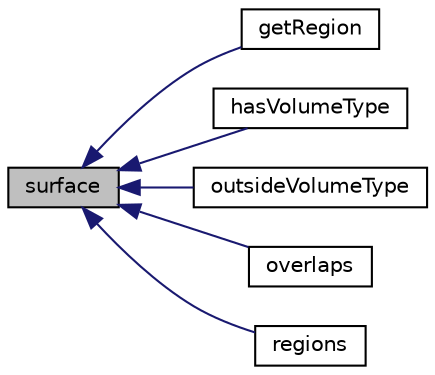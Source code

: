 digraph "surface"
{
  bgcolor="transparent";
  edge [fontname="Helvetica",fontsize="10",labelfontname="Helvetica",labelfontsize="10"];
  node [fontname="Helvetica",fontsize="10",shape=record];
  rankdir="LR";
  Node1 [label="surface",height=0.2,width=0.4,color="black", fillcolor="grey75", style="filled" fontcolor="black"];
  Node1 -> Node2 [dir="back",color="midnightblue",fontsize="10",style="solid",fontname="Helvetica"];
  Node2 [label="getRegion",height=0.2,width=0.4,color="black",URL="$classFoam_1_1searchableSurfaceWithGaps.html#a9645f9c1f7ef56e6aac8c9238734a10f",tooltip="From a set of points and indices get the region. "];
  Node1 -> Node3 [dir="back",color="midnightblue",fontsize="10",style="solid",fontname="Helvetica"];
  Node3 [label="hasVolumeType",height=0.2,width=0.4,color="black",URL="$classFoam_1_1searchableSurfaceWithGaps.html#a798673b46d1d52d6ef1fd1286a72cf4a",tooltip="Whether supports volume type (below) "];
  Node1 -> Node4 [dir="back",color="midnightblue",fontsize="10",style="solid",fontname="Helvetica"];
  Node4 [label="outsideVolumeType",height=0.2,width=0.4,color="black",URL="$classFoam_1_1searchableSurfaceWithGaps.html#a0e1dc647af6efe96a7f2cdc4d5d00e31",tooltip="What is type of points outside bounds. "];
  Node1 -> Node5 [dir="back",color="midnightblue",fontsize="10",style="solid",fontname="Helvetica"];
  Node5 [label="overlaps",height=0.2,width=0.4,color="black",URL="$classFoam_1_1searchableSurfaceWithGaps.html#a98f33194ef7b842face2371d152b5405",tooltip="Does any part of the surface overlap the supplied bound box? "];
  Node1 -> Node6 [dir="back",color="midnightblue",fontsize="10",style="solid",fontname="Helvetica"];
  Node6 [label="regions",height=0.2,width=0.4,color="black",URL="$classFoam_1_1searchableSurfaceWithGaps.html#a1f8c09c2c18c30c04fb97dc1cff648b0",tooltip="Name of regions. "];
}
